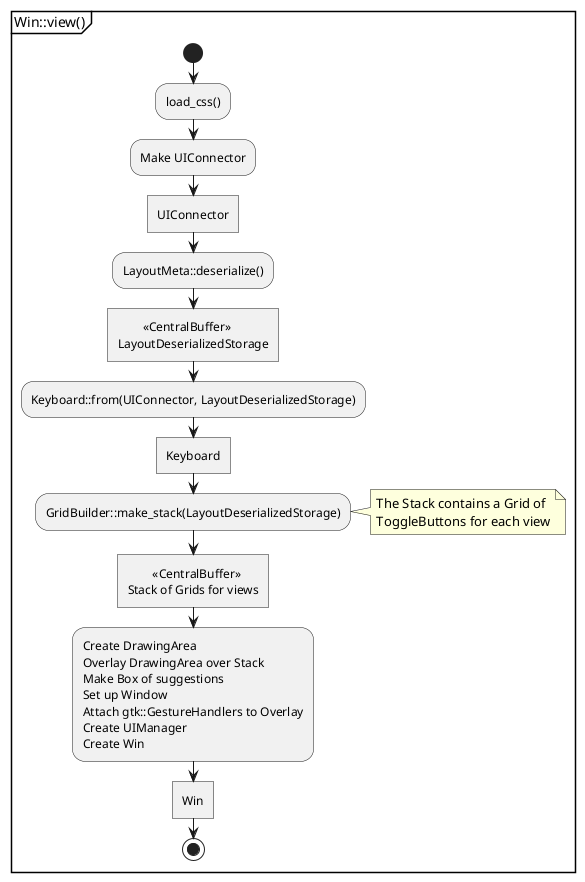 @startuml win_view
partition "Win::view()"{
  start
  :load_css();
  :Make UIConnector;
  :UIConnector]
  :LayoutMeta::deserialize();

  :        <<CentralBuffer>>
  LayoutDeserializedStorage]

  :Keyboard::from(UIConnector, LayoutDeserializedStorage);
  :Keyboard]
  :GridBuilder::make_stack(LayoutDeserializedStorage);
  note right
    The Stack contains a Grid of 
    ToggleButtons for each view
  end note

  :        <<CentralBuffer>>
  Stack of Grids for views]

  :Create DrawingArea
  Overlay DrawingArea over Stack
  Make Box of suggestions
  Set up Window
  Attach gtk::GestureHandlers to Overlay
  Create UIManager
  Create Win;
  :Win]
  stop
}

@enduml
